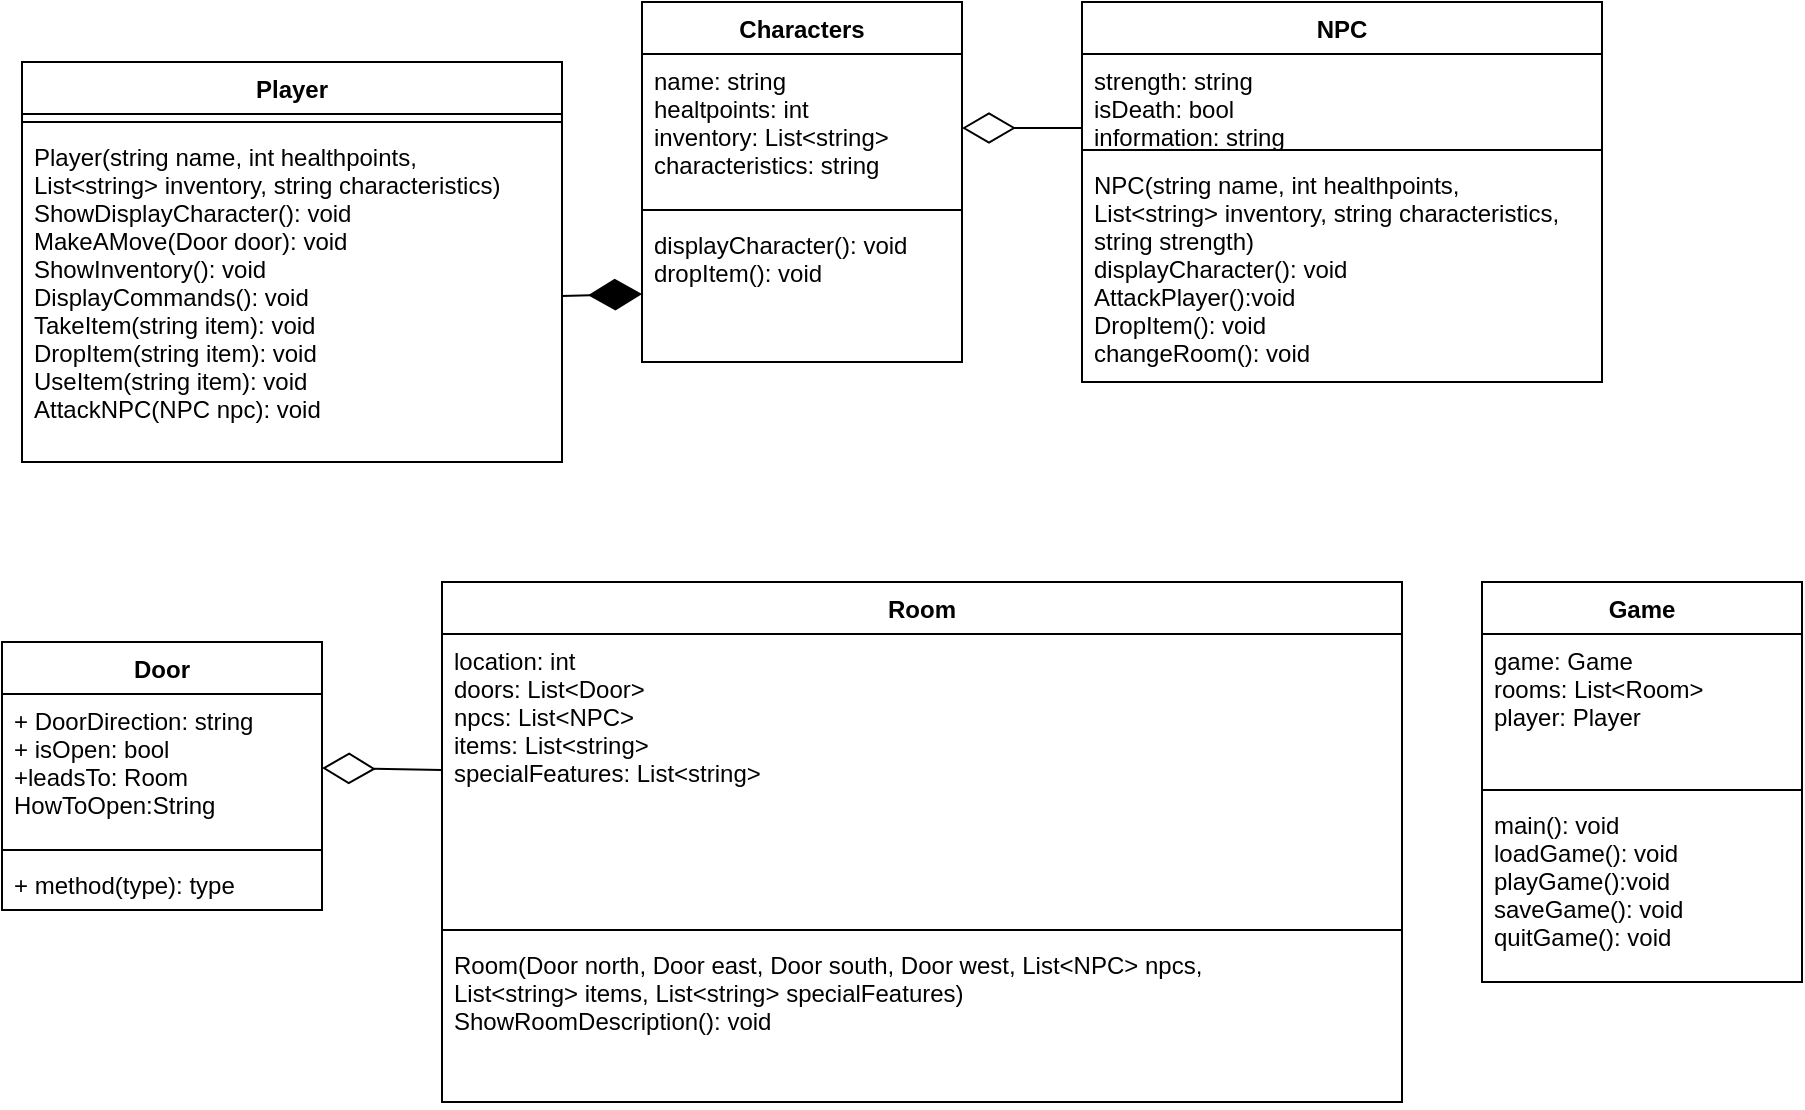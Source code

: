 <mxfile version="12.6.4" type="device"><diagram id="9qNQ-0JhLpg8qUN5hNM4" name="Page-1"><mxGraphModel dx="1826" dy="713" grid="1" gridSize="10" guides="1" tooltips="1" connect="1" arrows="1" fold="1" page="1" pageScale="1" pageWidth="827" pageHeight="1169" math="0" shadow="0"><root><mxCell id="0"/><mxCell id="1" parent="0"/><mxCell id="8qUrx9J6mQMGGNWjXYVV-1" value="Player" style="swimlane;fontStyle=1;align=center;verticalAlign=top;childLayout=stackLayout;horizontal=1;startSize=26;horizontalStack=0;resizeParent=1;resizeParentMax=0;resizeLast=0;collapsible=1;marginBottom=0;" vertex="1" parent="1"><mxGeometry x="50" y="110" width="270" height="200" as="geometry"/></mxCell><mxCell id="8qUrx9J6mQMGGNWjXYVV-3" value="" style="line;strokeWidth=1;fillColor=none;align=left;verticalAlign=middle;spacingTop=-1;spacingLeft=3;spacingRight=3;rotatable=0;labelPosition=right;points=[];portConstraint=eastwest;" vertex="1" parent="8qUrx9J6mQMGGNWjXYVV-1"><mxGeometry y="26" width="270" height="8" as="geometry"/></mxCell><mxCell id="8qUrx9J6mQMGGNWjXYVV-4" value="Player(string name, int healthpoints, &#10;List&lt;string&gt; inventory, string characteristics)&#10;ShowDisplayCharacter(): void&#10;MakeAMove(Door door): void&#10;ShowInventory(): void&#10;DisplayCommands(): void&#10;TakeItem(string item): void&#10;DropItem(string item): void&#10;UseItem(string item): void&#10;AttackNPC(NPC npc): void&#10;" style="text;strokeColor=none;fillColor=none;align=left;verticalAlign=top;spacingLeft=4;spacingRight=4;overflow=hidden;rotatable=0;points=[[0,0.5],[1,0.5]];portConstraint=eastwest;" vertex="1" parent="8qUrx9J6mQMGGNWjXYVV-1"><mxGeometry y="34" width="270" height="166" as="geometry"/></mxCell><mxCell id="8qUrx9J6mQMGGNWjXYVV-6" value="Characters" style="swimlane;fontStyle=1;align=center;verticalAlign=top;childLayout=stackLayout;horizontal=1;startSize=26;horizontalStack=0;resizeParent=1;resizeParentMax=0;resizeLast=0;collapsible=1;marginBottom=0;" vertex="1" parent="1"><mxGeometry x="360" y="80" width="160" height="180" as="geometry"/></mxCell><mxCell id="8qUrx9J6mQMGGNWjXYVV-7" value="name: string &#10;healtpoints: int&#10;inventory: List&lt;string&gt; &#10;characteristics: string" style="text;strokeColor=none;fillColor=none;align=left;verticalAlign=top;spacingLeft=4;spacingRight=4;overflow=hidden;rotatable=0;points=[[0,0.5],[1,0.5]];portConstraint=eastwest;" vertex="1" parent="8qUrx9J6mQMGGNWjXYVV-6"><mxGeometry y="26" width="160" height="74" as="geometry"/></mxCell><mxCell id="8qUrx9J6mQMGGNWjXYVV-8" value="" style="line;strokeWidth=1;fillColor=none;align=left;verticalAlign=middle;spacingTop=-1;spacingLeft=3;spacingRight=3;rotatable=0;labelPosition=right;points=[];portConstraint=eastwest;" vertex="1" parent="8qUrx9J6mQMGGNWjXYVV-6"><mxGeometry y="100" width="160" height="8" as="geometry"/></mxCell><mxCell id="8qUrx9J6mQMGGNWjXYVV-9" value="displayCharacter(): void&#10;dropItem(): void" style="text;strokeColor=none;fillColor=none;align=left;verticalAlign=top;spacingLeft=4;spacingRight=4;overflow=hidden;rotatable=0;points=[[0,0.5],[1,0.5]];portConstraint=eastwest;" vertex="1" parent="8qUrx9J6mQMGGNWjXYVV-6"><mxGeometry y="108" width="160" height="72" as="geometry"/></mxCell><mxCell id="8qUrx9J6mQMGGNWjXYVV-10" value="NPC" style="swimlane;fontStyle=1;align=center;verticalAlign=top;childLayout=stackLayout;horizontal=1;startSize=26;horizontalStack=0;resizeParent=1;resizeParentMax=0;resizeLast=0;collapsible=1;marginBottom=0;" vertex="1" parent="1"><mxGeometry x="580" y="80" width="260" height="190" as="geometry"/></mxCell><mxCell id="8qUrx9J6mQMGGNWjXYVV-11" value="strength: string&#10;isDeath: bool&#10;information: string" style="text;strokeColor=none;fillColor=none;align=left;verticalAlign=top;spacingLeft=4;spacingRight=4;overflow=hidden;rotatable=0;points=[[0,0.5],[1,0.5]];portConstraint=eastwest;" vertex="1" parent="8qUrx9J6mQMGGNWjXYVV-10"><mxGeometry y="26" width="260" height="44" as="geometry"/></mxCell><mxCell id="8qUrx9J6mQMGGNWjXYVV-12" value="" style="line;strokeWidth=1;fillColor=none;align=left;verticalAlign=middle;spacingTop=-1;spacingLeft=3;spacingRight=3;rotatable=0;labelPosition=right;points=[];portConstraint=eastwest;" vertex="1" parent="8qUrx9J6mQMGGNWjXYVV-10"><mxGeometry y="70" width="260" height="8" as="geometry"/></mxCell><mxCell id="8qUrx9J6mQMGGNWjXYVV-13" value="NPC(string name, int healthpoints, &#10;List&lt;string&gt; inventory, string characteristics,&#10;string strength)&#10;displayCharacter(): void&#10;AttackPlayer():void&#10;DropItem(): void&#10;changeRoom(): void" style="text;strokeColor=none;fillColor=none;align=left;verticalAlign=top;spacingLeft=4;spacingRight=4;overflow=hidden;rotatable=0;points=[[0,0.5],[1,0.5]];portConstraint=eastwest;" vertex="1" parent="8qUrx9J6mQMGGNWjXYVV-10"><mxGeometry y="78" width="260" height="112" as="geometry"/></mxCell><mxCell id="8qUrx9J6mQMGGNWjXYVV-23" value="" style="endArrow=diamondThin;endFill=0;endSize=24;html=1;entryX=1;entryY=0.5;entryDx=0;entryDy=0;" edge="1" parent="1" target="8qUrx9J6mQMGGNWjXYVV-7"><mxGeometry width="160" relative="1" as="geometry"><mxPoint x="580" y="143" as="sourcePoint"/><mxPoint x="170" y="240" as="targetPoint"/></mxGeometry></mxCell><mxCell id="8qUrx9J6mQMGGNWjXYVV-24" value="" style="endArrow=diamondThin;endFill=1;endSize=24;html=1;exitX=1;exitY=0.5;exitDx=0;exitDy=0;" edge="1" parent="1" source="8qUrx9J6mQMGGNWjXYVV-4" target="8qUrx9J6mQMGGNWjXYVV-9"><mxGeometry width="160" relative="1" as="geometry"><mxPoint x="10" y="240" as="sourcePoint"/><mxPoint x="170" y="240" as="targetPoint"/></mxGeometry></mxCell><mxCell id="8qUrx9J6mQMGGNWjXYVV-25" value="Door" style="swimlane;fontStyle=1;align=center;verticalAlign=top;childLayout=stackLayout;horizontal=1;startSize=26;horizontalStack=0;resizeParent=1;resizeParentMax=0;resizeLast=0;collapsible=1;marginBottom=0;" vertex="1" parent="1"><mxGeometry x="40" y="400" width="160" height="134" as="geometry"/></mxCell><mxCell id="8qUrx9J6mQMGGNWjXYVV-26" value="+ DoorDirection: string&#10;+ isOpen: bool&#10;+leadsTo: Room&#10;HowToOpen:String" style="text;strokeColor=none;fillColor=none;align=left;verticalAlign=top;spacingLeft=4;spacingRight=4;overflow=hidden;rotatable=0;points=[[0,0.5],[1,0.5]];portConstraint=eastwest;" vertex="1" parent="8qUrx9J6mQMGGNWjXYVV-25"><mxGeometry y="26" width="160" height="74" as="geometry"/></mxCell><mxCell id="8qUrx9J6mQMGGNWjXYVV-27" value="" style="line;strokeWidth=1;fillColor=none;align=left;verticalAlign=middle;spacingTop=-1;spacingLeft=3;spacingRight=3;rotatable=0;labelPosition=right;points=[];portConstraint=eastwest;" vertex="1" parent="8qUrx9J6mQMGGNWjXYVV-25"><mxGeometry y="100" width="160" height="8" as="geometry"/></mxCell><mxCell id="8qUrx9J6mQMGGNWjXYVV-28" value="+ method(type): type" style="text;strokeColor=none;fillColor=none;align=left;verticalAlign=top;spacingLeft=4;spacingRight=4;overflow=hidden;rotatable=0;points=[[0,0.5],[1,0.5]];portConstraint=eastwest;" vertex="1" parent="8qUrx9J6mQMGGNWjXYVV-25"><mxGeometry y="108" width="160" height="26" as="geometry"/></mxCell><mxCell id="8qUrx9J6mQMGGNWjXYVV-33" value="Room" style="swimlane;fontStyle=1;align=center;verticalAlign=top;childLayout=stackLayout;horizontal=1;startSize=26;horizontalStack=0;resizeParent=1;resizeParentMax=0;resizeLast=0;collapsible=1;marginBottom=0;" vertex="1" parent="1"><mxGeometry x="260" y="370" width="480" height="260" as="geometry"/></mxCell><mxCell id="8qUrx9J6mQMGGNWjXYVV-34" value="location: int&#10;doors: List&lt;Door&gt;&#10;npcs: List&lt;NPC&gt; &#10;items: List&lt;string&gt; &#10;specialFeatures: List&lt;string&gt; " style="text;strokeColor=none;fillColor=none;align=left;verticalAlign=top;spacingLeft=4;spacingRight=4;overflow=hidden;rotatable=0;points=[[0,0.5],[1,0.5]];portConstraint=eastwest;" vertex="1" parent="8qUrx9J6mQMGGNWjXYVV-33"><mxGeometry y="26" width="480" height="144" as="geometry"/></mxCell><mxCell id="8qUrx9J6mQMGGNWjXYVV-35" value="" style="line;strokeWidth=1;fillColor=none;align=left;verticalAlign=middle;spacingTop=-1;spacingLeft=3;spacingRight=3;rotatable=0;labelPosition=right;points=[];portConstraint=eastwest;" vertex="1" parent="8qUrx9J6mQMGGNWjXYVV-33"><mxGeometry y="170" width="480" height="8" as="geometry"/></mxCell><mxCell id="8qUrx9J6mQMGGNWjXYVV-36" value="Room(Door north, Door east, Door south, Door west, List&lt;NPC&gt; npcs, &#10;List&lt;string&gt; items, List&lt;string&gt; specialFeatures)&#10;ShowRoomDescription(): void" style="text;strokeColor=none;fillColor=none;align=left;verticalAlign=top;spacingLeft=4;spacingRight=4;overflow=hidden;rotatable=0;points=[[0,0.5],[1,0.5]];portConstraint=eastwest;" vertex="1" parent="8qUrx9J6mQMGGNWjXYVV-33"><mxGeometry y="178" width="480" height="82" as="geometry"/></mxCell><mxCell id="8qUrx9J6mQMGGNWjXYVV-37" value="" style="endArrow=diamondThin;endFill=0;endSize=24;html=1;entryX=1;entryY=0.5;entryDx=0;entryDy=0;" edge="1" parent="1" source="8qUrx9J6mQMGGNWjXYVV-34" target="8qUrx9J6mQMGGNWjXYVV-26"><mxGeometry width="160" relative="1" as="geometry"><mxPoint x="10" y="610" as="sourcePoint"/><mxPoint x="170" y="610" as="targetPoint"/></mxGeometry></mxCell><mxCell id="8qUrx9J6mQMGGNWjXYVV-38" value="Game" style="swimlane;fontStyle=1;align=center;verticalAlign=top;childLayout=stackLayout;horizontal=1;startSize=26;horizontalStack=0;resizeParent=1;resizeParentMax=0;resizeLast=0;collapsible=1;marginBottom=0;" vertex="1" parent="1"><mxGeometry x="780" y="370" width="160" height="200" as="geometry"/></mxCell><mxCell id="8qUrx9J6mQMGGNWjXYVV-39" value="game: Game&#10;rooms: List&lt;Room&gt;&#10;player: Player" style="text;strokeColor=none;fillColor=none;align=left;verticalAlign=top;spacingLeft=4;spacingRight=4;overflow=hidden;rotatable=0;points=[[0,0.5],[1,0.5]];portConstraint=eastwest;" vertex="1" parent="8qUrx9J6mQMGGNWjXYVV-38"><mxGeometry y="26" width="160" height="74" as="geometry"/></mxCell><mxCell id="8qUrx9J6mQMGGNWjXYVV-40" value="" style="line;strokeWidth=1;fillColor=none;align=left;verticalAlign=middle;spacingTop=-1;spacingLeft=3;spacingRight=3;rotatable=0;labelPosition=right;points=[];portConstraint=eastwest;" vertex="1" parent="8qUrx9J6mQMGGNWjXYVV-38"><mxGeometry y="100" width="160" height="8" as="geometry"/></mxCell><mxCell id="8qUrx9J6mQMGGNWjXYVV-41" value="main(): void&#10;loadGame(): void&#10;playGame():void&#10;saveGame(): void&#10;quitGame(): void" style="text;strokeColor=none;fillColor=none;align=left;verticalAlign=top;spacingLeft=4;spacingRight=4;overflow=hidden;rotatable=0;points=[[0,0.5],[1,0.5]];portConstraint=eastwest;" vertex="1" parent="8qUrx9J6mQMGGNWjXYVV-38"><mxGeometry y="108" width="160" height="92" as="geometry"/></mxCell></root></mxGraphModel></diagram></mxfile>